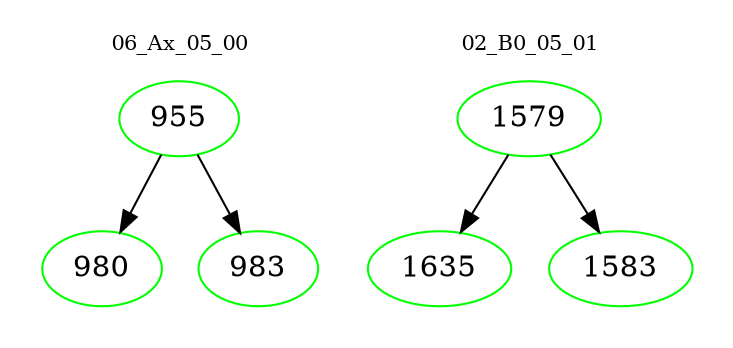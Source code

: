 digraph{
subgraph cluster_0 {
color = white
label = "06_Ax_05_00";
fontsize=10;
T0_955 [label="955", color="green"]
T0_955 -> T0_980 [color="black"]
T0_980 [label="980", color="green"]
T0_955 -> T0_983 [color="black"]
T0_983 [label="983", color="green"]
}
subgraph cluster_1 {
color = white
label = "02_B0_05_01";
fontsize=10;
T1_1579 [label="1579", color="green"]
T1_1579 -> T1_1635 [color="black"]
T1_1635 [label="1635", color="green"]
T1_1579 -> T1_1583 [color="black"]
T1_1583 [label="1583", color="green"]
}
}
